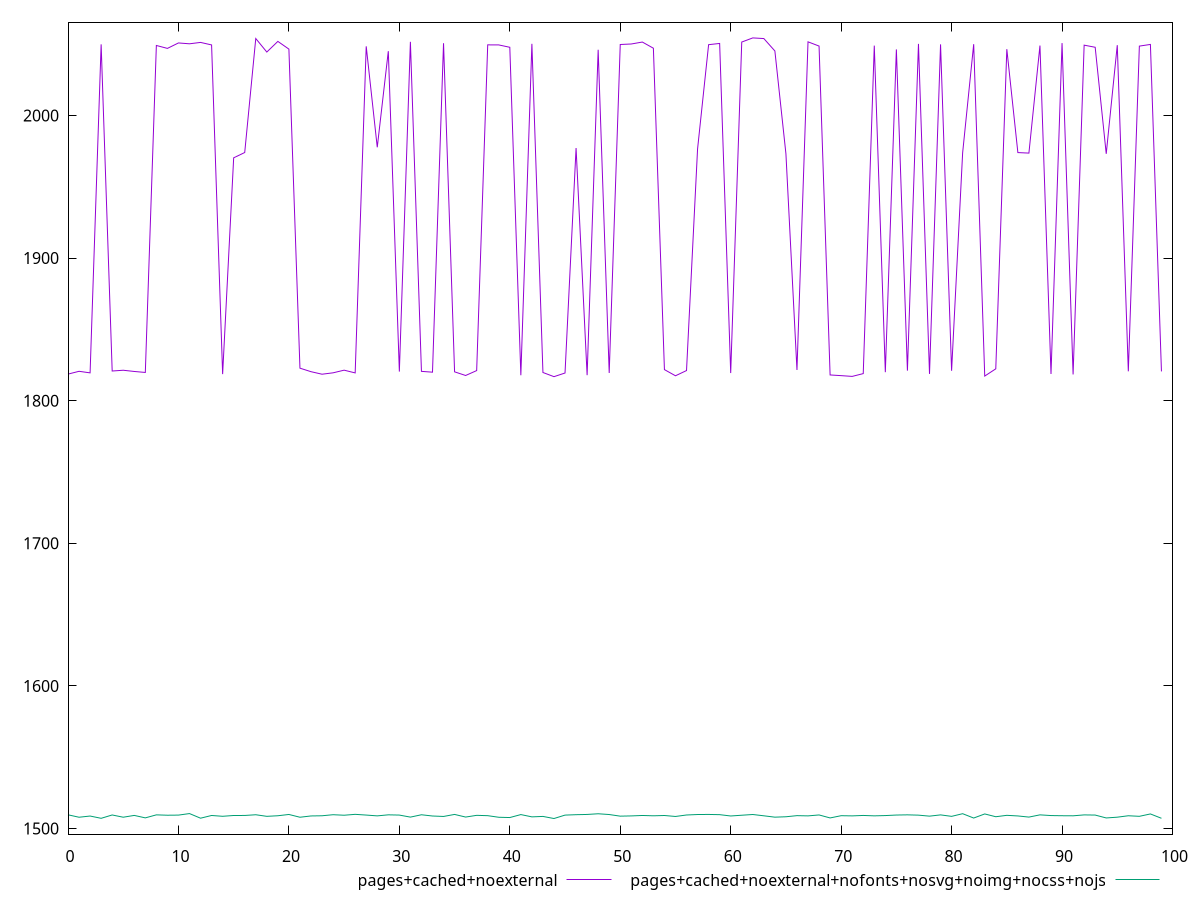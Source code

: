 $_pagesCachedNoexternal <<EOF
1818.6208000000001
1820.5836
1819.4886000000001
2049.8641000000002
1820.7918
1821.3276
1820.4751999999999
1819.7817999999997
2049.0672500000005
2047.0157
2050.8352999999997
2050.2412999999997
2051.2077000000004
2049.4438999999998
1818.6114000000002
1970.2986999999998
1974.0080000000005
2053.93825
2044.4576999999997
2051.9208
2046.5107
1822.7896
1820.3200000000006
1818.5479999999995
1819.5254000000004
1821.3782000000006
1819.4595
2048.4577999999997
1977.6609999999998
2045.0670000000002
1820.3914
2051.61925
1820.5446000000002
1819.9735
2050.65725
1820.2203999999997
1817.6484
1821.0886
2049.4967
2049.4523
2047.7938999999997
1817.8392
2050.21315
1819.7536000000002
1816.8288000000002
1819.3917999999996
1977.1313999999998
1817.88
2046.0524999999998
1819.4184
2049.74485
2050.1032
2051.46625
2047.14455
1821.7772000000004
1817.4503999999997
1821.1131999999998
1976.4382999999998
2049.6272000000004
2050.4871000000003
1819.3754000000004
2051.4632
2054.36825
2053.91455
2045.219
1973.1163999999999
1821.5118000000002
2051.6186500000003
2048.64865
1818.0268
1817.5444
1817.0124
1818.9758000000002
2048.9556000000002
1819.9666
2046.3090000000002
1821.0452
2050.1539
1818.7626
2049.8484000000003
1820.9610999999998
1973.8080999999997
2049.9626499999995
1817.2496
1822.3196000000003
2046.47645
1973.9585
1973.5949999999998
2048.99395
1818.6936
2050.72535
1818.3901999999998
2049.289
2047.8011000000001
1973.0890999999997
2049.2850499999995
1820.554
2048.62125
2049.7903
1820.5032
EOF
$_pagesCachedNoexternalNofontsNosvgNoimgNocssNojs <<EOF
1509.5958
1507.8898
1508.7314000000001
1507.1337999999996
1509.4762
1507.9066000000003
1509.1676000000002
1507.4425999999999
1509.5539999999996
1509.3022
1509.3868000000002
1510.459
1507.2186000000004
1509.1224000000002
1508.5567999999998
1509.1147999999998
1509.1332000000002
1509.6367999999998
1508.5248000000001
1508.9352000000003
1509.8335999999997
1507.8896
1508.7896
1508.9224
1509.6574
1509.2977999999998
1509.921
1509.4108
1508.8467999999998
1509.5762
1509.3988
1507.9764
1509.6232
1508.7522
1508.4382
1509.8614
1508.015
1509.2220000000002
1508.9869999999999
1507.873
1507.6709999999998
1509.7549999999997
1508.1478
1508.4616000000003
1506.9898
1509.3848
1509.6722000000002
1509.8446
1510.3256
1509.786
1508.6492000000003
1508.8173999999997
1509.127
1508.8984
1509.1098
1508.4286
1509.4644
1509.7921999999999
1509.8489999999997
1509.6936
1508.7718
1509.2977999999998
1509.8064
1508.8972000000003
1507.9402
1508.2237999999998
1509.0089999999998
1508.8408
1509.4953999999998
1507.3978
1508.972
1508.8403999999998
1509.1435999999999
1508.8655999999999
1509.0616
1509.4284000000002
1509.5638000000001
1509.3528000000001
1508.6525999999997
1509.5381999999995
1508.5104000000001
1510.3714
1507.3287999999998
1510.1986000000002
1508.2443999999998
1509.2258000000002
1508.7928000000002
1507.9956000000002
1509.5579999999998
1509.0654
1508.9465999999998
1508.8928
1509.5302000000001
1509.4094
1507.3827999999999
1507.9256
1508.9274
1508.5356
1510.1993999999997
1507.1485999999998
EOF
set key outside below
set terminal pngcairo
set output "report_00006_2020-11-02T20-21-41.718Z/first-cpu-idle/first-cpu-idle_pages+cached+noexternal_pages+cached+noexternal+nofonts+nosvg+noimg+nocss+nojs.png"
set yrange [1496.0422310000001:2065.315819]
plot $_pagesCachedNoexternal title "pages+cached+noexternal" with line ,$_pagesCachedNoexternalNofontsNosvgNoimgNocssNojs title "pages+cached+noexternal+nofonts+nosvg+noimg+nocss+nojs" with line ,
